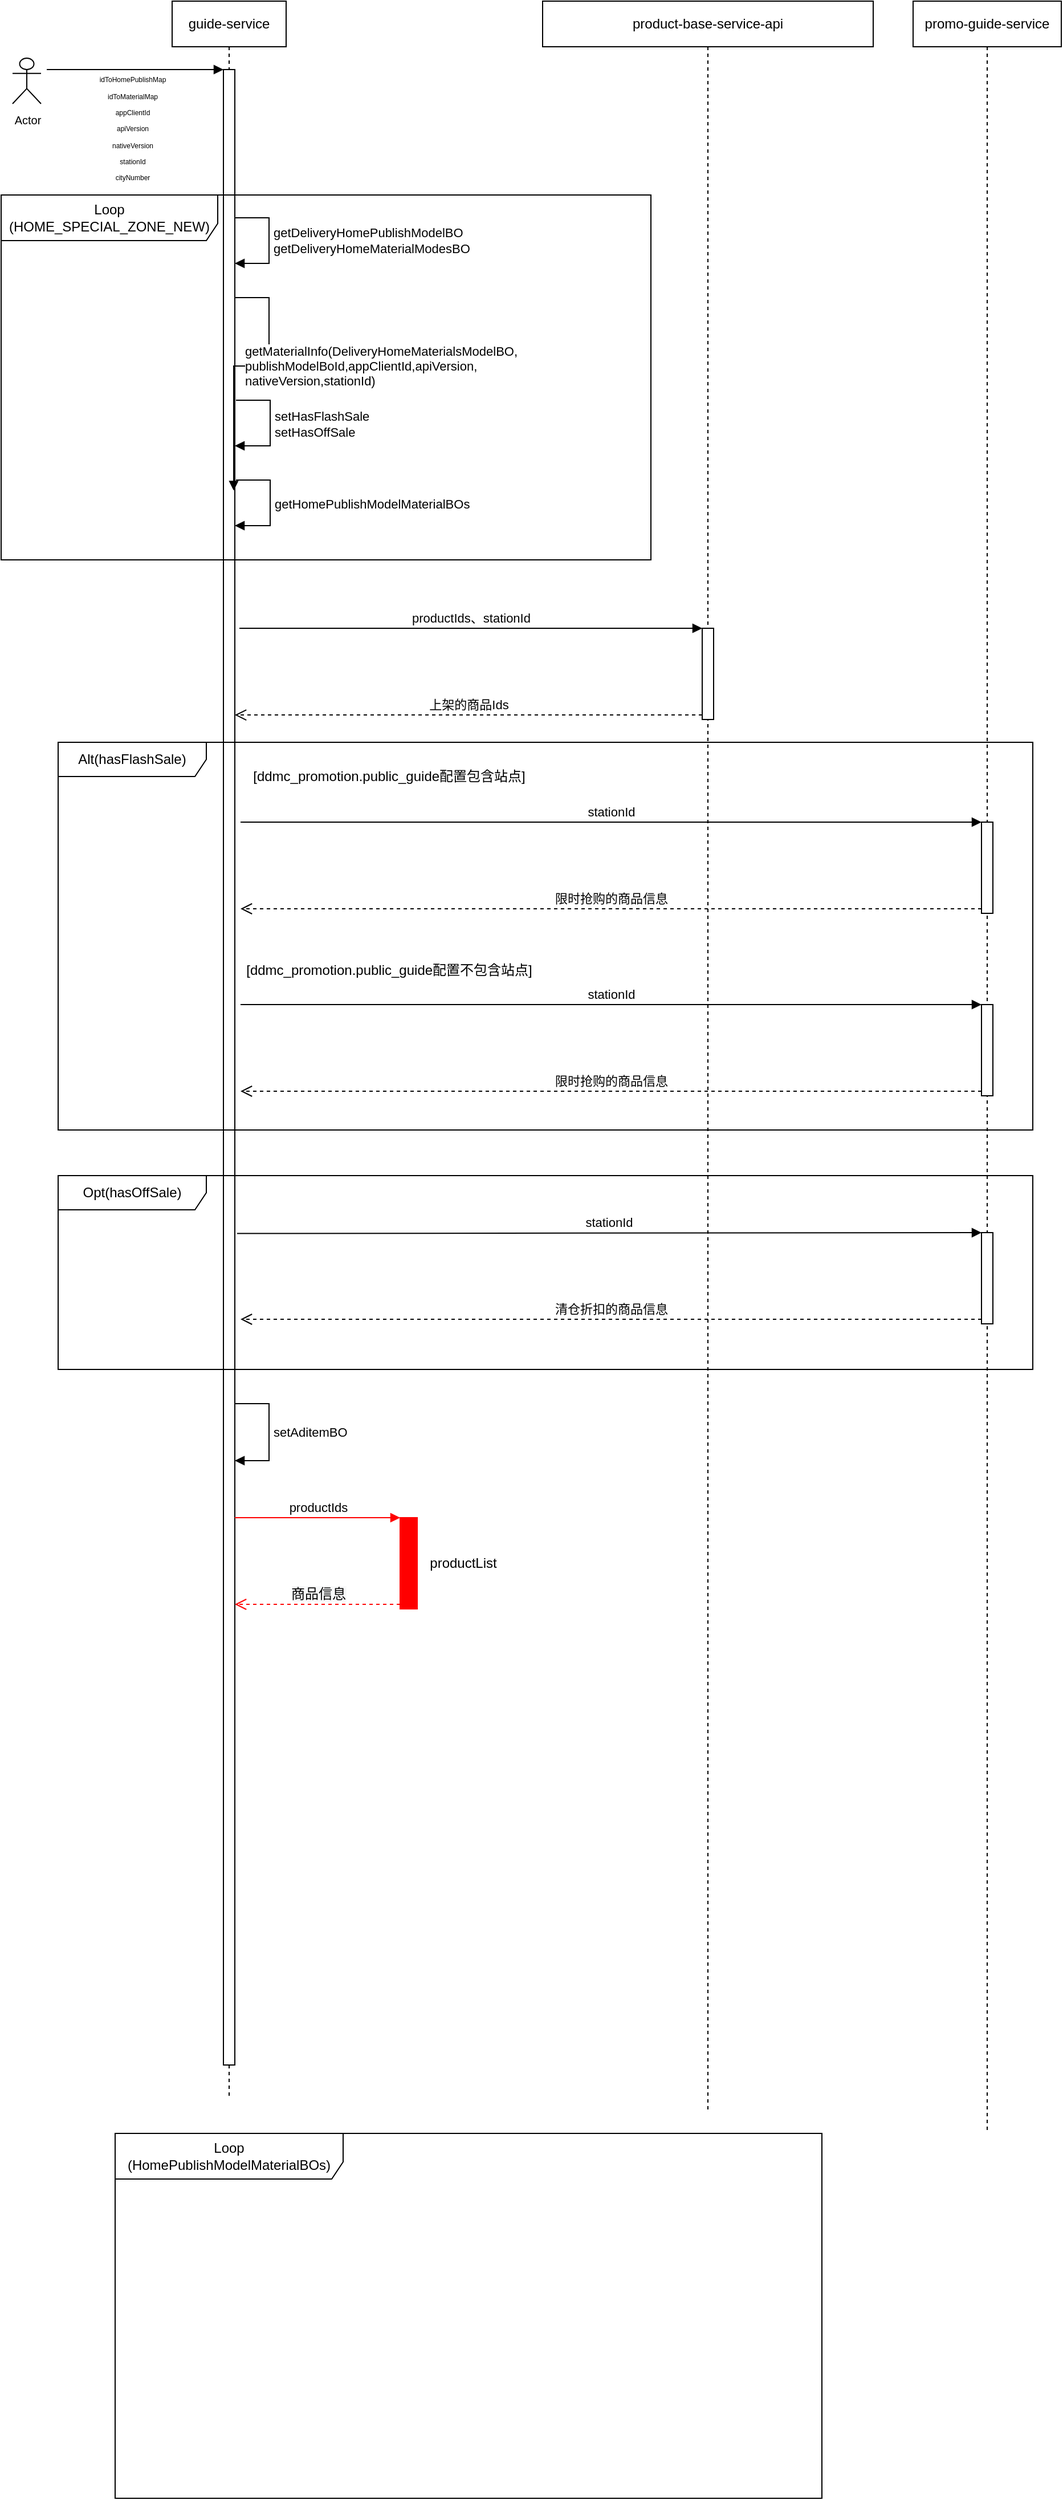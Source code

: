 <mxfile version="14.8.5" type="github">
  <diagram id="kgpKYQtTHZ0yAKxKKP6v" name="Page-1">
    <mxGraphModel dx="1666" dy="794" grid="1" gridSize="10" guides="1" tooltips="1" connect="1" arrows="1" fold="1" page="1" pageScale="1" pageWidth="850" pageHeight="1100" math="0" shadow="0">
      <root>
        <mxCell id="0" />
        <mxCell id="1" parent="0" />
        <mxCell id="DwF5OTt0q-HiYiaA3RM--1" value="&lt;font style=&quot;font-size: 10px&quot;&gt;Actor&lt;/font&gt;" style="shape=umlActor;verticalLabelPosition=bottom;verticalAlign=top;html=1;outlineConnect=0;" vertex="1" parent="1">
          <mxGeometry x="30" y="90" width="25" height="40" as="geometry" />
        </mxCell>
        <mxCell id="DwF5OTt0q-HiYiaA3RM--7" value="guide-service" style="shape=umlLifeline;perimeter=lifelinePerimeter;whiteSpace=wrap;html=1;container=1;collapsible=0;recursiveResize=0;outlineConnect=0;" vertex="1" parent="1">
          <mxGeometry x="170" y="40" width="100" height="1840" as="geometry" />
        </mxCell>
        <mxCell id="DwF5OTt0q-HiYiaA3RM--10" value="" style="html=1;points=[];perimeter=orthogonalPerimeter;" vertex="1" parent="1">
          <mxGeometry x="215" y="100" width="10" height="1750" as="geometry" />
        </mxCell>
        <mxCell id="DwF5OTt0q-HiYiaA3RM--11" value="" style="html=1;verticalAlign=bottom;endArrow=block;entryX=0;entryY=0;" edge="1" target="DwF5OTt0q-HiYiaA3RM--10" parent="1">
          <mxGeometry relative="1" as="geometry">
            <mxPoint x="60" y="100" as="sourcePoint" />
          </mxGeometry>
        </mxCell>
        <mxCell id="DwF5OTt0q-HiYiaA3RM--15" value="&lt;font&gt;&lt;font style=&quot;font-size: 6px&quot;&gt;idToHomePublishMap&lt;br&gt;idToMaterialMap&lt;br&gt;appClientId&lt;br&gt;apiVersion&lt;br&gt;nativeVersion&lt;br&gt;stationId&lt;br&gt;cityNumber&lt;/font&gt;&lt;br&gt;&lt;/font&gt;" style="text;html=1;align=center;verticalAlign=middle;resizable=0;points=[];autosize=1;strokeColor=none;" vertex="1" parent="1">
          <mxGeometry x="70" y="100" width="130" height="100" as="geometry" />
        </mxCell>
        <mxCell id="DwF5OTt0q-HiYiaA3RM--18" value="Loop&lt;br&gt;(HOME_SPECIAL_ZONE_NEW)" style="shape=umlFrame;whiteSpace=wrap;html=1;width=190;height=40;" vertex="1" parent="1">
          <mxGeometry x="20" y="210" width="570" height="320" as="geometry" />
        </mxCell>
        <mxCell id="DwF5OTt0q-HiYiaA3RM--20" value="getDeliveryHomePublishModelBO&lt;br&gt;getDeliveryHomeMaterialModesBO" style="edgeStyle=orthogonalEdgeStyle;html=1;align=left;spacingLeft=2;endArrow=block;rounded=0;" edge="1" parent="1">
          <mxGeometry relative="1" as="geometry">
            <mxPoint x="225" y="230" as="sourcePoint" />
            <Array as="points">
              <mxPoint x="255" y="230" />
              <mxPoint x="255" y="270" />
              <mxPoint x="225" y="270" />
            </Array>
            <mxPoint x="225" y="270" as="targetPoint" />
          </mxGeometry>
        </mxCell>
        <mxCell id="DwF5OTt0q-HiYiaA3RM--21" value="product-base-service-api" style="shape=umlLifeline;perimeter=lifelinePerimeter;whiteSpace=wrap;html=1;container=1;collapsible=0;recursiveResize=0;outlineConnect=0;" vertex="1" parent="1">
          <mxGeometry x="495" y="40" width="290" height="1850" as="geometry" />
        </mxCell>
        <mxCell id="DwF5OTt0q-HiYiaA3RM--25" value="" style="html=1;points=[];perimeter=orthogonalPerimeter;" vertex="1" parent="DwF5OTt0q-HiYiaA3RM--21">
          <mxGeometry x="140" y="550" width="10" height="80" as="geometry" />
        </mxCell>
        <mxCell id="DwF5OTt0q-HiYiaA3RM--22" value="getMaterialInfo(DeliveryHomeMaterialsModelBO,&lt;br&gt;publishModelBoId,appClientId,apiVersion,&lt;br&gt;nativeVersion,stationId)" style="edgeStyle=orthogonalEdgeStyle;html=1;align=left;spacingLeft=2;endArrow=block;rounded=0;entryX=0.9;entryY=0.211;entryDx=0;entryDy=0;entryPerimeter=0;" edge="1" parent="1" target="DwF5OTt0q-HiYiaA3RM--10">
          <mxGeometry relative="1" as="geometry">
            <mxPoint x="225" y="300" as="sourcePoint" />
            <Array as="points">
              <mxPoint x="255" y="300" />
              <mxPoint x="255" y="360" />
            </Array>
            <mxPoint x="225" y="330" as="targetPoint" />
          </mxGeometry>
        </mxCell>
        <mxCell id="DwF5OTt0q-HiYiaA3RM--24" value="setHasFlashSale&lt;br&gt;setHasOffSale" style="edgeStyle=orthogonalEdgeStyle;html=1;align=left;spacingLeft=2;endArrow=block;rounded=0;" edge="1" parent="1">
          <mxGeometry relative="1" as="geometry">
            <mxPoint x="226" y="390" as="sourcePoint" />
            <Array as="points">
              <mxPoint x="256" y="390" />
              <mxPoint x="256" y="430" />
              <mxPoint x="225" y="430" />
            </Array>
            <mxPoint x="225" y="430" as="targetPoint" />
          </mxGeometry>
        </mxCell>
        <mxCell id="DwF5OTt0q-HiYiaA3RM--26" value="productIds、stationId" style="html=1;verticalAlign=bottom;endArrow=block;entryX=0;entryY=0;" edge="1" target="DwF5OTt0q-HiYiaA3RM--25" parent="1">
          <mxGeometry relative="1" as="geometry">
            <mxPoint x="229" y="590" as="sourcePoint" />
          </mxGeometry>
        </mxCell>
        <mxCell id="DwF5OTt0q-HiYiaA3RM--27" value="上架的商品Ids" style="html=1;verticalAlign=bottom;endArrow=open;dashed=1;endSize=8;exitX=0;exitY=0.95;entryX=1.1;entryY=0.387;entryDx=0;entryDy=0;entryPerimeter=0;" edge="1" source="DwF5OTt0q-HiYiaA3RM--25" parent="1">
          <mxGeometry relative="1" as="geometry">
            <mxPoint x="225" y="666.01" as="targetPoint" />
          </mxGeometry>
        </mxCell>
        <mxCell id="DwF5OTt0q-HiYiaA3RM--28" value="promo-guide-service" style="shape=umlLifeline;perimeter=lifelinePerimeter;whiteSpace=wrap;html=1;container=1;collapsible=0;recursiveResize=0;outlineConnect=0;" vertex="1" parent="1">
          <mxGeometry x="820" y="40" width="130" height="1870" as="geometry" />
        </mxCell>
        <mxCell id="DwF5OTt0q-HiYiaA3RM--29" value="" style="html=1;points=[];perimeter=orthogonalPerimeter;" vertex="1" parent="DwF5OTt0q-HiYiaA3RM--28">
          <mxGeometry x="60" y="720" width="10" height="80" as="geometry" />
        </mxCell>
        <mxCell id="DwF5OTt0q-HiYiaA3RM--30" value="stationId" style="html=1;verticalAlign=bottom;endArrow=block;entryX=0;entryY=0;" edge="1" target="DwF5OTt0q-HiYiaA3RM--29" parent="DwF5OTt0q-HiYiaA3RM--28">
          <mxGeometry relative="1" as="geometry">
            <mxPoint x="-590" y="720" as="sourcePoint" />
          </mxGeometry>
        </mxCell>
        <mxCell id="DwF5OTt0q-HiYiaA3RM--31" value="限时抢购的商品信息" style="html=1;verticalAlign=bottom;endArrow=open;dashed=1;endSize=8;exitX=0;exitY=0.95;" edge="1" source="DwF5OTt0q-HiYiaA3RM--29" parent="DwF5OTt0q-HiYiaA3RM--28">
          <mxGeometry relative="1" as="geometry">
            <mxPoint x="-590" y="796" as="targetPoint" />
          </mxGeometry>
        </mxCell>
        <mxCell id="DwF5OTt0q-HiYiaA3RM--33" value="" style="html=1;points=[];perimeter=orthogonalPerimeter;" vertex="1" parent="DwF5OTt0q-HiYiaA3RM--28">
          <mxGeometry x="60" y="880" width="10" height="80" as="geometry" />
        </mxCell>
        <mxCell id="DwF5OTt0q-HiYiaA3RM--34" value="stationId" style="html=1;verticalAlign=bottom;endArrow=block;entryX=0;entryY=0;" edge="1" parent="DwF5OTt0q-HiYiaA3RM--28" target="DwF5OTt0q-HiYiaA3RM--33">
          <mxGeometry relative="1" as="geometry">
            <mxPoint x="-590" y="880" as="sourcePoint" />
          </mxGeometry>
        </mxCell>
        <mxCell id="DwF5OTt0q-HiYiaA3RM--35" value="限时抢购的商品信息" style="html=1;verticalAlign=bottom;endArrow=open;dashed=1;endSize=8;exitX=0;exitY=0.95;" edge="1" parent="DwF5OTt0q-HiYiaA3RM--28" source="DwF5OTt0q-HiYiaA3RM--33">
          <mxGeometry relative="1" as="geometry">
            <mxPoint x="-590" y="956" as="targetPoint" />
          </mxGeometry>
        </mxCell>
        <mxCell id="DwF5OTt0q-HiYiaA3RM--38" value="" style="html=1;points=[];perimeter=orthogonalPerimeter;" vertex="1" parent="DwF5OTt0q-HiYiaA3RM--28">
          <mxGeometry x="60" y="1080" width="10" height="80" as="geometry" />
        </mxCell>
        <mxCell id="DwF5OTt0q-HiYiaA3RM--40" value="清仓折扣的商品信息" style="html=1;verticalAlign=bottom;endArrow=open;dashed=1;endSize=8;exitX=0;exitY=0.95;" edge="1" source="DwF5OTt0q-HiYiaA3RM--38" parent="DwF5OTt0q-HiYiaA3RM--28">
          <mxGeometry relative="1" as="geometry">
            <mxPoint x="-590" y="1156" as="targetPoint" />
          </mxGeometry>
        </mxCell>
        <mxCell id="DwF5OTt0q-HiYiaA3RM--36" value="[ddmc_promotion.public_guide配置包含站点]" style="text;html=1;align=center;verticalAlign=middle;resizable=0;points=[];autosize=1;strokeColor=none;" vertex="1" parent="1">
          <mxGeometry x="235" y="710" width="250" height="20" as="geometry" />
        </mxCell>
        <mxCell id="DwF5OTt0q-HiYiaA3RM--37" value="[ddmc_promotion.public_guide配置不包含站点]" style="text;html=1;align=center;verticalAlign=middle;resizable=0;points=[];autosize=1;strokeColor=none;" vertex="1" parent="1">
          <mxGeometry x="225" y="880" width="270" height="20" as="geometry" />
        </mxCell>
        <mxCell id="DwF5OTt0q-HiYiaA3RM--39" value="stationId" style="html=1;verticalAlign=bottom;endArrow=block;entryX=0;entryY=0;exitX=1.2;exitY=0.773;exitDx=0;exitDy=0;exitPerimeter=0;" edge="1" target="DwF5OTt0q-HiYiaA3RM--38" parent="1">
          <mxGeometry relative="1" as="geometry">
            <mxPoint x="227" y="1120.79" as="sourcePoint" />
          </mxGeometry>
        </mxCell>
        <mxCell id="DwF5OTt0q-HiYiaA3RM--41" value="Opt(hasOffSale)" style="shape=umlFrame;whiteSpace=wrap;html=1;width=130;height=30;" vertex="1" parent="1">
          <mxGeometry x="70" y="1070" width="855" height="170" as="geometry" />
        </mxCell>
        <mxCell id="DwF5OTt0q-HiYiaA3RM--42" value="getHomePublishModelMaterialBOs" style="edgeStyle=orthogonalEdgeStyle;html=1;align=left;spacingLeft=2;endArrow=block;rounded=0;" edge="1" parent="1">
          <mxGeometry relative="1" as="geometry">
            <mxPoint x="226" y="460" as="sourcePoint" />
            <Array as="points">
              <mxPoint x="256" y="460" />
              <mxPoint x="256" y="500" />
              <mxPoint x="225" y="500" />
            </Array>
            <mxPoint x="225" y="500" as="targetPoint" />
          </mxGeometry>
        </mxCell>
        <mxCell id="DwF5OTt0q-HiYiaA3RM--43" value="Loop&lt;br&gt;(HomePublishModelMaterialBOs)" style="shape=umlFrame;whiteSpace=wrap;html=1;width=200;height=40;" vertex="1" parent="1">
          <mxGeometry x="120" y="1910" width="620" height="320" as="geometry" />
        </mxCell>
        <mxCell id="DwF5OTt0q-HiYiaA3RM--45" value="setAditemBO" style="edgeStyle=orthogonalEdgeStyle;html=1;align=left;spacingLeft=2;endArrow=block;rounded=0;" edge="1" parent="1">
          <mxGeometry relative="1" as="geometry">
            <mxPoint x="225" y="1270" as="sourcePoint" />
            <Array as="points">
              <mxPoint x="255" y="1270" />
              <mxPoint x="255" y="1320" />
              <mxPoint x="225" y="1320" />
            </Array>
            <mxPoint x="225" y="1320" as="targetPoint" />
          </mxGeometry>
        </mxCell>
        <mxCell id="DwF5OTt0q-HiYiaA3RM--32" value="Alt(hasFlashSale)" style="shape=umlFrame;whiteSpace=wrap;html=1;width=130;height=30;" vertex="1" parent="1">
          <mxGeometry x="70" y="690" width="855" height="340" as="geometry" />
        </mxCell>
        <mxCell id="DwF5OTt0q-HiYiaA3RM--48" value="" style="html=1;points=[];perimeter=orthogonalPerimeter;strokeColor=#FF0000;fillColor=#FF0000;" vertex="1" parent="1">
          <mxGeometry x="370" y="1370" width="15" height="80" as="geometry" />
        </mxCell>
        <mxCell id="DwF5OTt0q-HiYiaA3RM--49" value="productIds" style="html=1;verticalAlign=bottom;endArrow=block;entryX=0;entryY=0;strokeColor=#FF0000;fillColor=#FF0000;" edge="1" target="DwF5OTt0q-HiYiaA3RM--48" parent="1">
          <mxGeometry relative="1" as="geometry">
            <mxPoint x="225" y="1370" as="sourcePoint" />
          </mxGeometry>
        </mxCell>
        <mxCell id="DwF5OTt0q-HiYiaA3RM--50" value="&lt;span style=&quot;font-size: 12px ; background-color: rgb(248 , 249 , 250)&quot;&gt;商品信息&lt;/span&gt;" style="html=1;verticalAlign=bottom;endArrow=open;dashed=1;endSize=8;exitX=0;exitY=0.95;strokeColor=#FF0000;fillColor=#FF0000;" edge="1" source="DwF5OTt0q-HiYiaA3RM--48" parent="1">
          <mxGeometry relative="1" as="geometry">
            <mxPoint x="225" y="1446" as="targetPoint" />
          </mxGeometry>
        </mxCell>
        <mxCell id="DwF5OTt0q-HiYiaA3RM--51" value="productList" style="text;html=1;align=center;verticalAlign=middle;resizable=0;points=[];autosize=1;strokeColor=none;" vertex="1" parent="1">
          <mxGeometry x="390" y="1400" width="70" height="20" as="geometry" />
        </mxCell>
      </root>
    </mxGraphModel>
  </diagram>
</mxfile>
